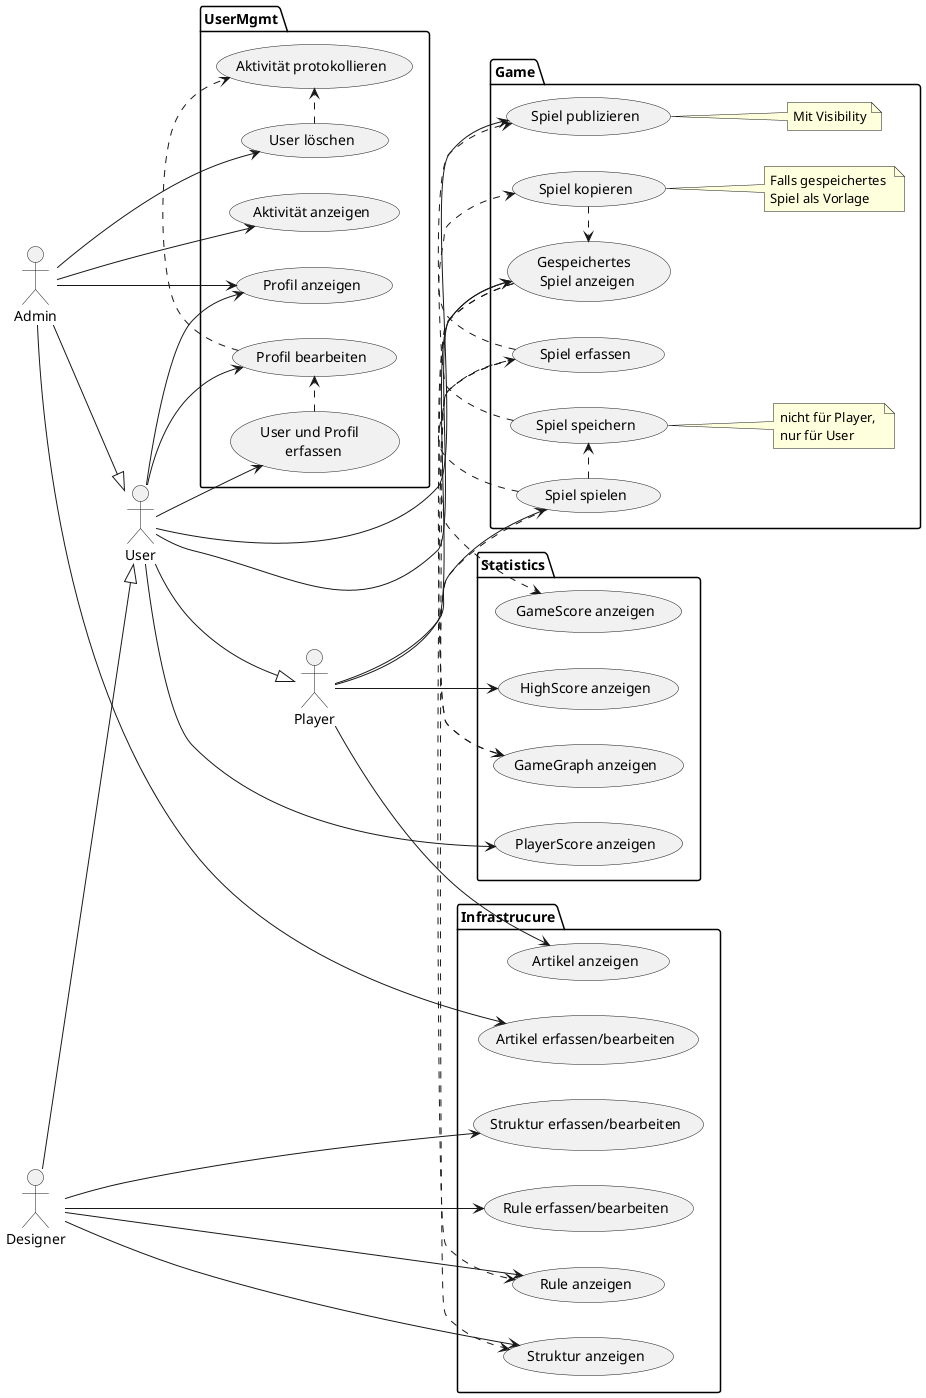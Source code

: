 @startuml
left to right direction

actor Player
actor User
actor Admin
actor Designer
Admin --|> User
User --|> Player
Designer --|> User

package UserMgmt {
    (User und Profil \n erfassen) as UserErfassen
    (Profil bearbeiten) as ProfilBearbeiten
    (User löschen) as UserLoeschen
    (Aktivität anzeigen) as AktivitaetenLesen
    (Aktivität protokollieren) as AktivitaetProtokollieren
    (Profil anzeigen) as ProfilAnzeigen

    User --> ProfilBearbeiten
    User --> UserErfassen
    Admin --> UserLoeschen
    Admin --> AktivitaetenLesen
    Admin --> ProfilAnzeigen
    User --> ProfilAnzeigen
    UserLoeschen .> AktivitaetProtokollieren
    ProfilBearbeiten .> AktivitaetProtokollieren

    UserErfassen .> ProfilBearbeiten
}

package Infrastrucure {
    (Struktur erfassen/bearbeiten) as StrukturErfassen

    (Struktur anzeigen) as StrukturAnzeigen
    (Rule erfassen/bearbeiten) as RuleErfassen
    (Rule anzeigen) as RuleAnzeigen
    (Artikel erfassen/bearbeiten) as ArtikelErfassen
    (Artikel anzeigen) as ArtikelAnzeigen

    Designer --> StrukturErfassen
    Designer --> StrukturAnzeigen
    Designer --> RuleAnzeigen
    Designer --> RuleErfassen

    Admin --> ArtikelErfassen
    Player --> ArtikelAnzeigen
}

package Statistics {
    (HighScore anzeigen) as HighScore
    (PlayerScore anzeigen) as PlayerScore
    (GameScore anzeigen) as GameScore
    (GameGraph anzeigen) as GameGraph

    Player --> HighScore
    User --> PlayerScore


}

package Game {
    (Spiel erfassen) as SpielErfassen
    (Spiel publizieren) as SpielPublizieren
    (Spiel spielen) as SpielSpielen
    (Gespeichertes \n Spiel anzeigen) as SpielAnzeigen
    (Spiel speichern) as SpielSpeichern
    note right of SpielSpeichern : nicht für Player, \nnur für User

    (Spiel kopieren) as SpielKopieren
    note right of SpielKopieren : Falls gespeichertes \nSpiel als Vorlage

    SpielErfassen .> RuleAnzeigen
    SpielErfassen .> StrukturAnzeigen
    SpielErfassen .> SpielKopieren
    SpielSpielen .> SpielErfassen
    SpielSpielen .> SpielSpeichern
    SpielSpeichern .> SpielPublizieren
    note right of SpielPublizieren : Mit Visibility

    SpielKopieren .> SpielAnzeigen

    Player --> SpielSpielen
    User --> SpielAnzeigen
    User --> SpielPublizieren
    Player --> SpielAnzeigen

    SpielAnzeigen .> GameScore
    SpielSpielen .> GameGraph
    SpielAnzeigen .> GameGraph
}

@enduml
